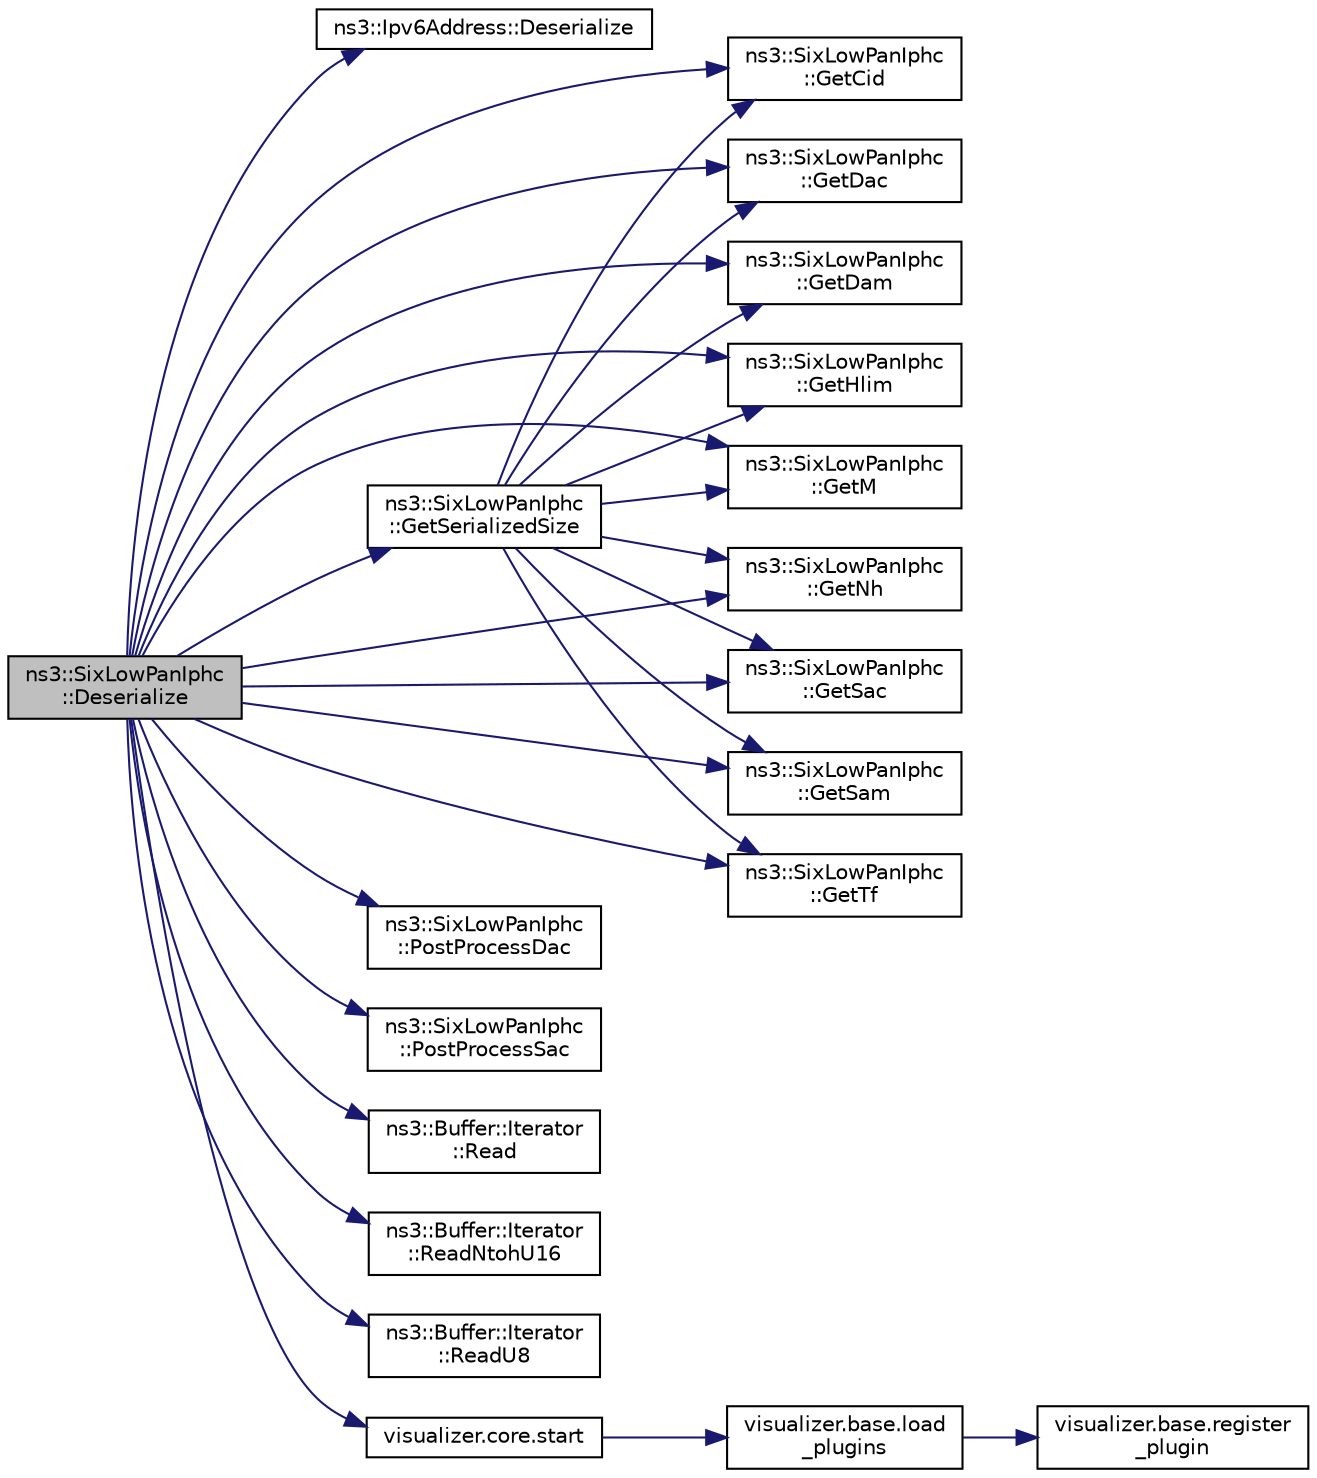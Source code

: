 digraph "ns3::SixLowPanIphc::Deserialize"
{
 // LATEX_PDF_SIZE
  edge [fontname="Helvetica",fontsize="10",labelfontname="Helvetica",labelfontsize="10"];
  node [fontname="Helvetica",fontsize="10",shape=record];
  rankdir="LR";
  Node1 [label="ns3::SixLowPanIphc\l::Deserialize",height=0.2,width=0.4,color="black", fillcolor="grey75", style="filled", fontcolor="black",tooltip="Deserialize the packet."];
  Node1 -> Node2 [color="midnightblue",fontsize="10",style="solid",fontname="Helvetica"];
  Node2 [label="ns3::Ipv6Address::Deserialize",height=0.2,width=0.4,color="black", fillcolor="white", style="filled",URL="$classns3_1_1_ipv6_address.html#a5c6a183643ab8f7371bd490ac22c4ffc",tooltip="Deserialize this address."];
  Node1 -> Node3 [color="midnightblue",fontsize="10",style="solid",fontname="Helvetica"];
  Node3 [label="ns3::SixLowPanIphc\l::GetCid",height=0.2,width=0.4,color="black", fillcolor="white", style="filled",URL="$classns3_1_1_six_low_pan_iphc.html#a721e4f23ae8f8827c79bd332bc763f81",tooltip="Get the CID (Context Identifier Extension) compression."];
  Node1 -> Node4 [color="midnightblue",fontsize="10",style="solid",fontname="Helvetica"];
  Node4 [label="ns3::SixLowPanIphc\l::GetDac",height=0.2,width=0.4,color="black", fillcolor="white", style="filled",URL="$classns3_1_1_six_low_pan_iphc.html#a58304a797456fb0fb079df7768c29f5f",tooltip="Get the DAC (Destination Address Compression) compression."];
  Node1 -> Node5 [color="midnightblue",fontsize="10",style="solid",fontname="Helvetica"];
  Node5 [label="ns3::SixLowPanIphc\l::GetDam",height=0.2,width=0.4,color="black", fillcolor="white", style="filled",URL="$classns3_1_1_six_low_pan_iphc.html#a99eebd1cf328289cf3f051ffb99d1573",tooltip="Get the DAM (Destination Address Mode) compression."];
  Node1 -> Node6 [color="midnightblue",fontsize="10",style="solid",fontname="Helvetica"];
  Node6 [label="ns3::SixLowPanIphc\l::GetHlim",height=0.2,width=0.4,color="black", fillcolor="white", style="filled",URL="$classns3_1_1_six_low_pan_iphc.html#ac92a7478cb537d5ac80dc8e379920541",tooltip="Get the HLIM (Hop Limit) compression."];
  Node1 -> Node7 [color="midnightblue",fontsize="10",style="solid",fontname="Helvetica"];
  Node7 [label="ns3::SixLowPanIphc\l::GetM",height=0.2,width=0.4,color="black", fillcolor="white", style="filled",URL="$classns3_1_1_six_low_pan_iphc.html#a0c2329f9e61db040328c627db8758f4b",tooltip="Get the M (Multicast) compression."];
  Node1 -> Node8 [color="midnightblue",fontsize="10",style="solid",fontname="Helvetica"];
  Node8 [label="ns3::SixLowPanIphc\l::GetNh",height=0.2,width=0.4,color="black", fillcolor="white", style="filled",URL="$classns3_1_1_six_low_pan_iphc.html#a9244ac5f86441d22f660519805e6f0aa",tooltip="Get the NH (Next Header) compression."];
  Node1 -> Node9 [color="midnightblue",fontsize="10",style="solid",fontname="Helvetica"];
  Node9 [label="ns3::SixLowPanIphc\l::GetSac",height=0.2,width=0.4,color="black", fillcolor="white", style="filled",URL="$classns3_1_1_six_low_pan_iphc.html#a177ef71216b49dccb20c0ae99bea8091",tooltip="Get the SAC (Source Address Compression) compression."];
  Node1 -> Node10 [color="midnightblue",fontsize="10",style="solid",fontname="Helvetica"];
  Node10 [label="ns3::SixLowPanIphc\l::GetSam",height=0.2,width=0.4,color="black", fillcolor="white", style="filled",URL="$classns3_1_1_six_low_pan_iphc.html#a7e2850ab1ced9446974aa6e4d8a60ea9",tooltip="Get the SAM (Source Address Mode) compression."];
  Node1 -> Node11 [color="midnightblue",fontsize="10",style="solid",fontname="Helvetica"];
  Node11 [label="ns3::SixLowPanIphc\l::GetSerializedSize",height=0.2,width=0.4,color="black", fillcolor="white", style="filled",URL="$classns3_1_1_six_low_pan_iphc.html#a3a6e0cea6853c219c0713b1fecaea27b",tooltip="Get the serialized size of the packet."];
  Node11 -> Node3 [color="midnightblue",fontsize="10",style="solid",fontname="Helvetica"];
  Node11 -> Node4 [color="midnightblue",fontsize="10",style="solid",fontname="Helvetica"];
  Node11 -> Node5 [color="midnightblue",fontsize="10",style="solid",fontname="Helvetica"];
  Node11 -> Node6 [color="midnightblue",fontsize="10",style="solid",fontname="Helvetica"];
  Node11 -> Node7 [color="midnightblue",fontsize="10",style="solid",fontname="Helvetica"];
  Node11 -> Node8 [color="midnightblue",fontsize="10",style="solid",fontname="Helvetica"];
  Node11 -> Node9 [color="midnightblue",fontsize="10",style="solid",fontname="Helvetica"];
  Node11 -> Node10 [color="midnightblue",fontsize="10",style="solid",fontname="Helvetica"];
  Node11 -> Node12 [color="midnightblue",fontsize="10",style="solid",fontname="Helvetica"];
  Node12 [label="ns3::SixLowPanIphc\l::GetTf",height=0.2,width=0.4,color="black", fillcolor="white", style="filled",URL="$classns3_1_1_six_low_pan_iphc.html#a547ea4c6e5daafc126d33e11281d3574",tooltip="Get the TF (Traffic Class, Flow Label) compression."];
  Node1 -> Node12 [color="midnightblue",fontsize="10",style="solid",fontname="Helvetica"];
  Node1 -> Node13 [color="midnightblue",fontsize="10",style="solid",fontname="Helvetica"];
  Node13 [label="ns3::SixLowPanIphc\l::PostProcessDac",height=0.2,width=0.4,color="black", fillcolor="white", style="filled",URL="$classns3_1_1_six_low_pan_iphc.html#af830430bde1b6d7129a85bf0841e2b8b",tooltip="Post-process the Destination address stateful compression."];
  Node1 -> Node14 [color="midnightblue",fontsize="10",style="solid",fontname="Helvetica"];
  Node14 [label="ns3::SixLowPanIphc\l::PostProcessSac",height=0.2,width=0.4,color="black", fillcolor="white", style="filled",URL="$classns3_1_1_six_low_pan_iphc.html#afe894298d67159305fca44fc2cac27ee",tooltip="Post-process the Source address stateful compression."];
  Node1 -> Node15 [color="midnightblue",fontsize="10",style="solid",fontname="Helvetica"];
  Node15 [label="ns3::Buffer::Iterator\l::Read",height=0.2,width=0.4,color="black", fillcolor="white", style="filled",URL="$classns3_1_1_buffer_1_1_iterator.html#a84e2f58f26fa3a3fec00c11e911b530a",tooltip=" "];
  Node1 -> Node16 [color="midnightblue",fontsize="10",style="solid",fontname="Helvetica"];
  Node16 [label="ns3::Buffer::Iterator\l::ReadNtohU16",height=0.2,width=0.4,color="black", fillcolor="white", style="filled",URL="$classns3_1_1_buffer_1_1_iterator.html#a14d63ac76497032a473d99cc8458608e",tooltip=" "];
  Node1 -> Node17 [color="midnightblue",fontsize="10",style="solid",fontname="Helvetica"];
  Node17 [label="ns3::Buffer::Iterator\l::ReadU8",height=0.2,width=0.4,color="black", fillcolor="white", style="filled",URL="$classns3_1_1_buffer_1_1_iterator.html#a7d7d5299e27ecf41aef37e315984ad5a",tooltip=" "];
  Node1 -> Node18 [color="midnightblue",fontsize="10",style="solid",fontname="Helvetica"];
  Node18 [label="visualizer.core.start",height=0.2,width=0.4,color="black", fillcolor="white", style="filled",URL="$namespacevisualizer_1_1core.html#a2a35e5d8a34af358b508dac8635754e0",tooltip=" "];
  Node18 -> Node19 [color="midnightblue",fontsize="10",style="solid",fontname="Helvetica"];
  Node19 [label="visualizer.base.load\l_plugins",height=0.2,width=0.4,color="black", fillcolor="white", style="filled",URL="$namespacevisualizer_1_1base.html#ad171497a5ff1afe0a73bedaebf35448f",tooltip=" "];
  Node19 -> Node20 [color="midnightblue",fontsize="10",style="solid",fontname="Helvetica"];
  Node20 [label="visualizer.base.register\l_plugin",height=0.2,width=0.4,color="black", fillcolor="white", style="filled",URL="$namespacevisualizer_1_1base.html#a6b0ffcff1e17ec4027496f50177e5b9e",tooltip=" "];
}
